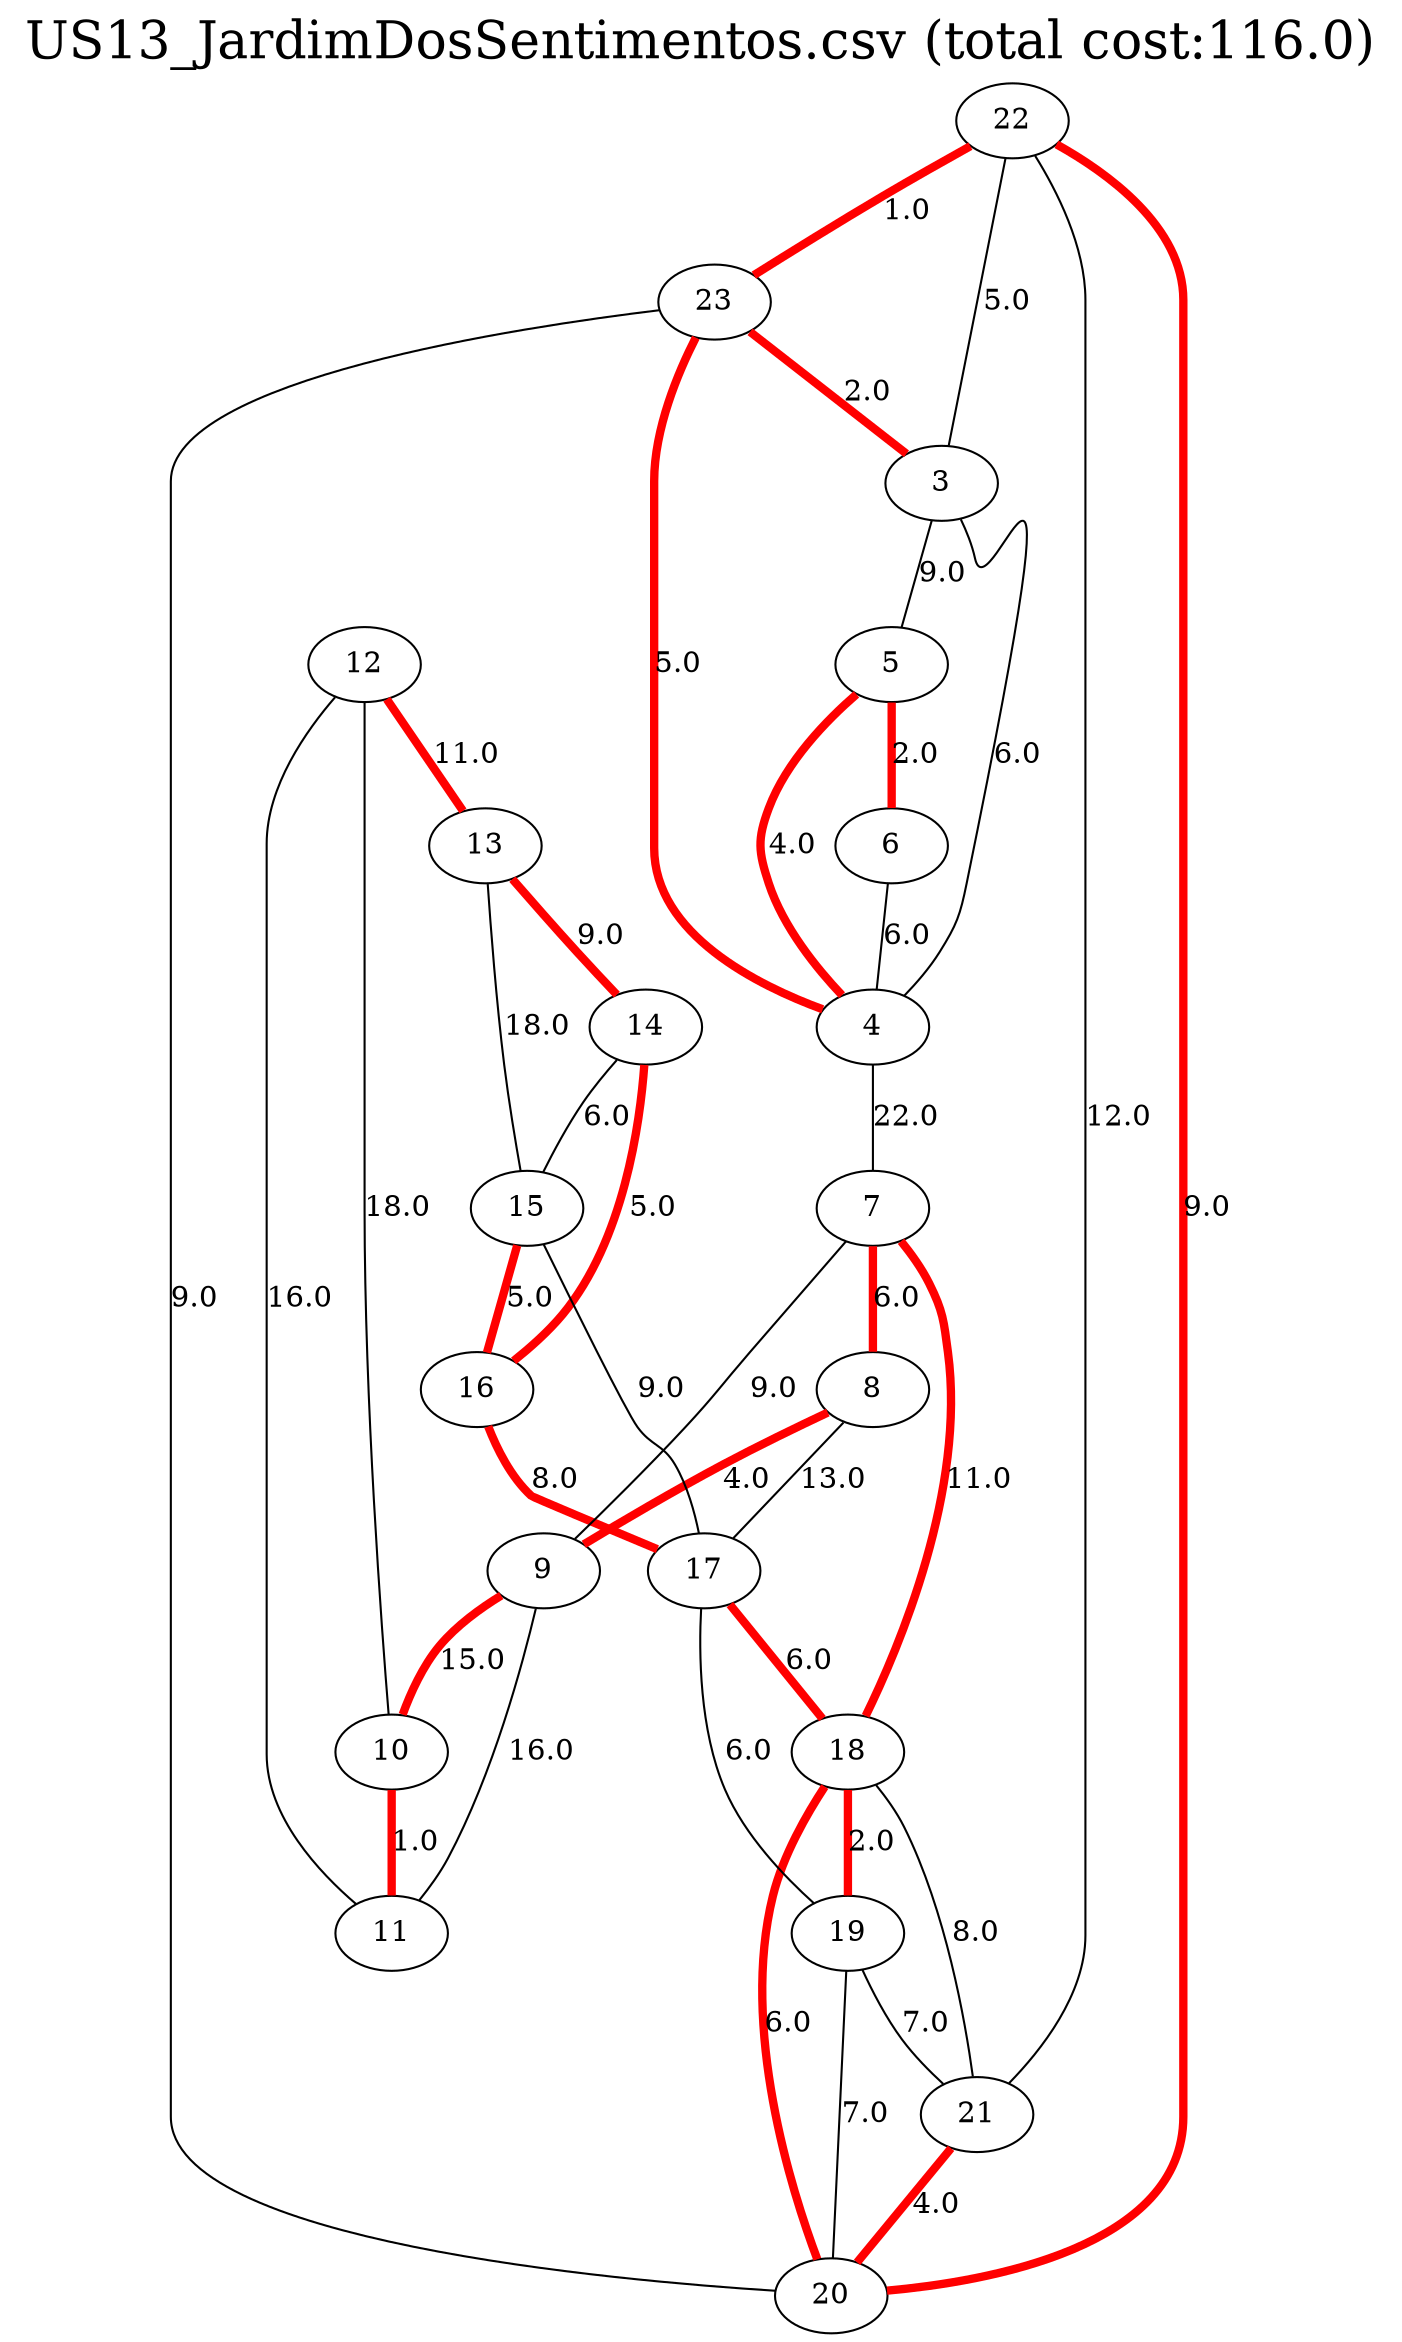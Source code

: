 graph {
labelloc="t";
label="US13_JardimDosSentimentos.csv (total cost:116.0)";
fontsize=25;
fontweight=bold;
    22 -- 23 [label="1.0", color="red", len=2, penwidth=4.0];
    10 -- 11 [label="1.0", color="red", len=2, penwidth=4.0];
    18 -- 19 [label="2.0", color="red", len=2, penwidth=4.0];
    23 -- 3 [label="2.0", color="red", len=2, penwidth=4.0];
    5 -- 6 [label="2.0", color="red", len=2, penwidth=4.0];
    21 -- 20 [label="4.0", color="red", len=2, penwidth=4.0];
    4 -- 5 [label="4.0", color="red", len=2, penwidth=4.0];
    8 -- 9 [label="4.0", color="red", len=2, penwidth=4.0];
    14 -- 16 [label="5.0", color="red", len=2, penwidth=4.0];
    15 -- 16 [label="5.0", color="red", len=2, penwidth=4.0];
    22 -- 3 [label="5.0", color="black", len=2, penwidth=1.0];
    23 -- 4 [label="5.0", color="red", len=2, penwidth=4.0];
    14 -- 15 [label="6.0", color="black", len=2, penwidth=1.0];
    17 -- 18 [label="6.0", color="red", len=2, penwidth=4.0];
    17 -- 19 [label="6.0", color="black", len=2, penwidth=1.0];
    18 -- 20 [label="6.0", color="red", len=2, penwidth=4.0];
    3 -- 4 [label="6.0", color="black", len=2, penwidth=1.0];
    6 -- 4 [label="6.0", color="black", len=2, penwidth=1.0];
    7 -- 8 [label="6.0", color="red", len=2, penwidth=4.0];
    19 -- 20 [label="7.0", color="black", len=2, penwidth=1.0];
    19 -- 21 [label="7.0", color="black", len=2, penwidth=1.0];
    16 -- 17 [label="8.0", color="red", len=2, penwidth=4.0];
    18 -- 21 [label="8.0", color="black", len=2, penwidth=1.0];
    13 -- 14 [label="9.0", color="red", len=2, penwidth=4.0];
    15 -- 17 [label="9.0", color="black", len=2, penwidth=1.0];
    20 -- 22 [label="9.0", color="red", len=2, penwidth=4.0];
    20 -- 23 [label="9.0", color="black", len=2, penwidth=1.0];
    3 -- 5 [label="9.0", color="black", len=2, penwidth=1.0];
    7 -- 9 [label="9.0", color="black", len=2, penwidth=1.0];
    12 -- 13 [label="11.0", color="red", len=2, penwidth=4.0];
    7 -- 18 [label="11.0", color="red", len=2, penwidth=4.0];
    21 -- 22 [label="12.0", color="black", len=2, penwidth=1.0];
    8 -- 17 [label="13.0", color="black", len=2, penwidth=1.0];
    9 -- 10 [label="15.0", color="red", len=2, penwidth=4.0];
    12 -- 11 [label="16.0", color="black", len=2, penwidth=1.0];
    9 -- 11 [label="16.0", color="black", len=2, penwidth=1.0];
    12 -- 10 [label="18.0", color="black", len=2, penwidth=1.0];
    13 -- 15 [label="18.0", color="black", len=2, penwidth=1.0];
    4 -- 7 [label="22.0", color="black", len=2, penwidth=1.0];
}
